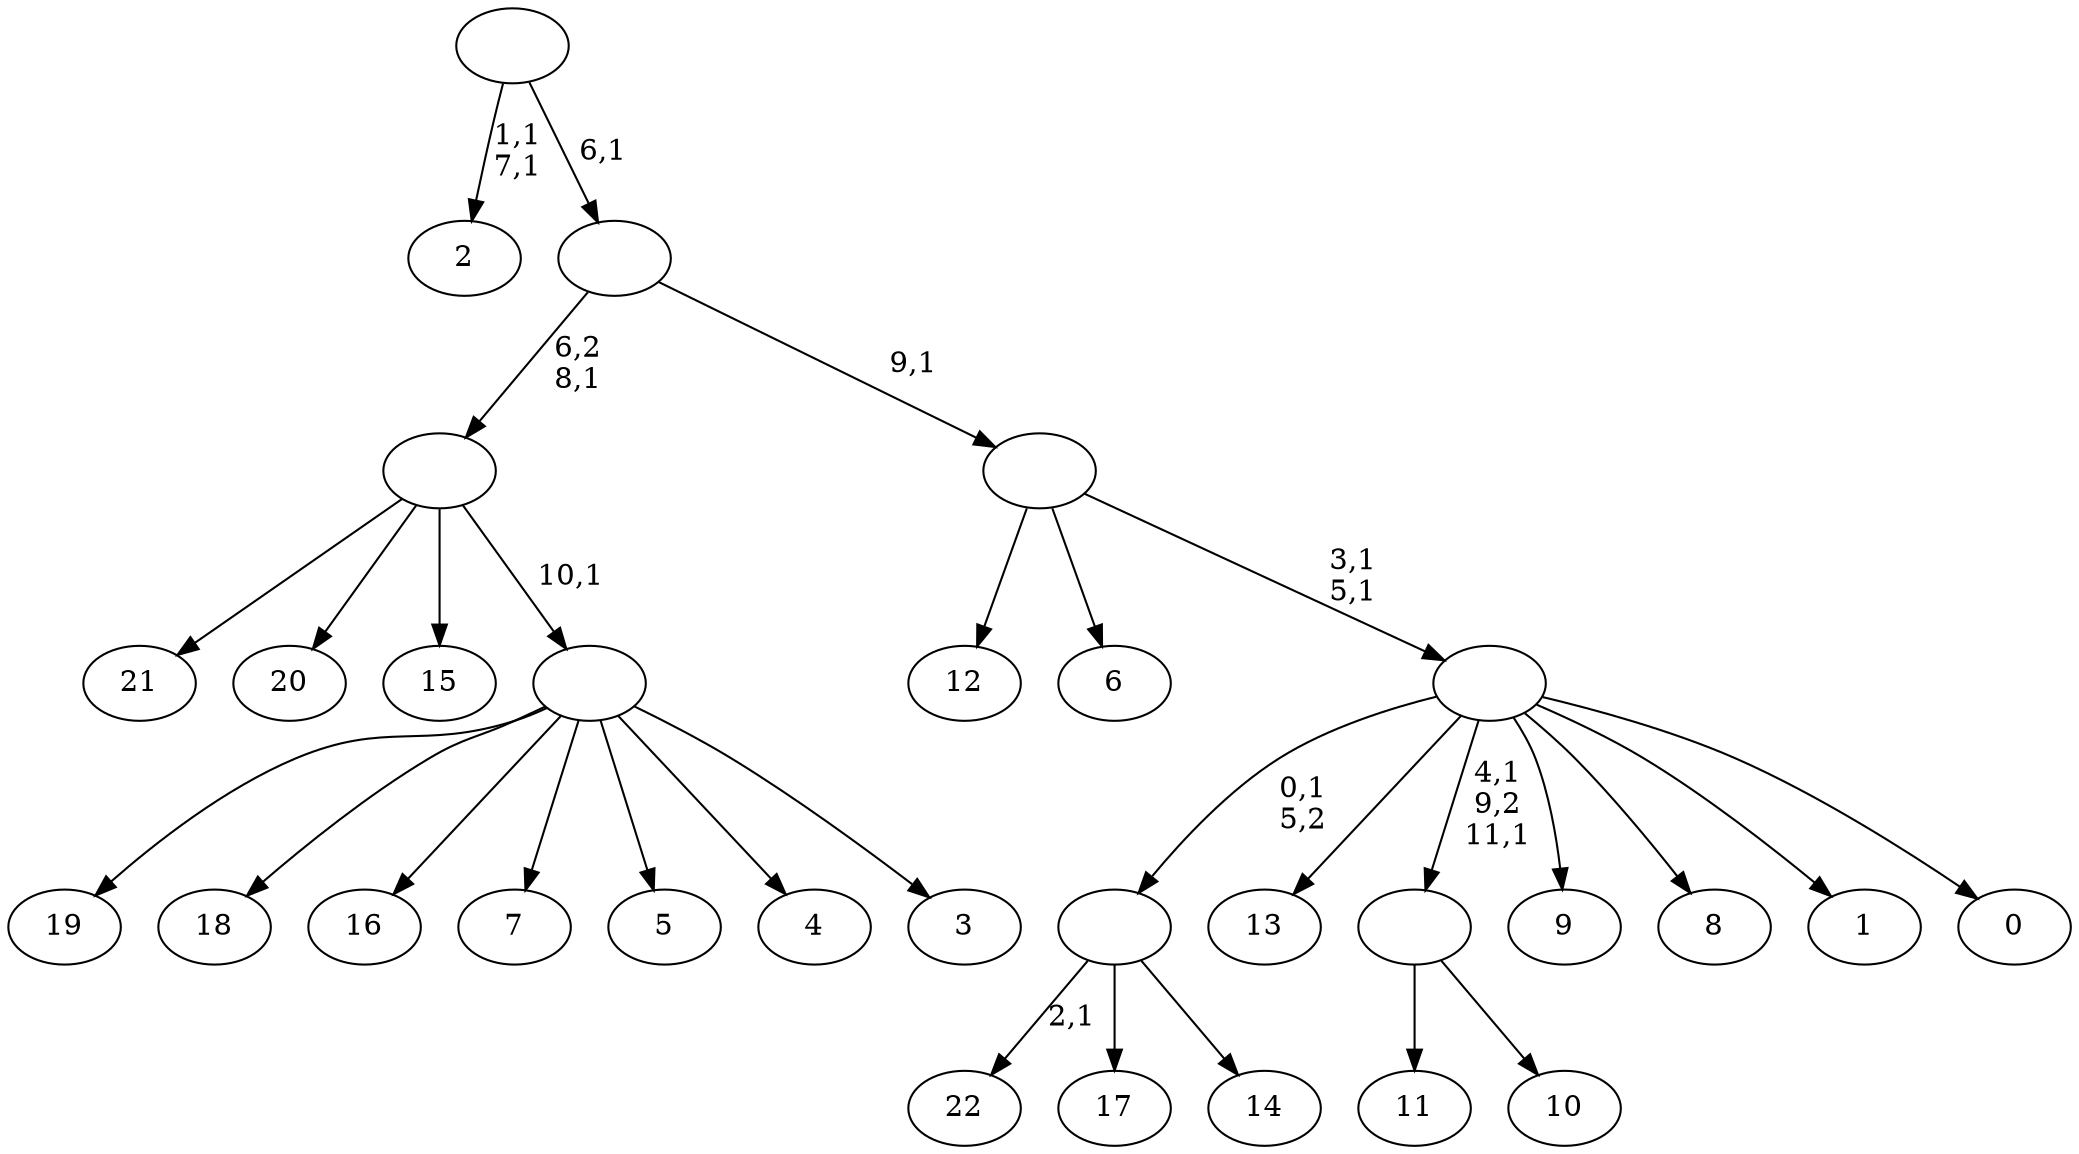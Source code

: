 digraph T {
	35 [label="22"]
	33 [label="21"]
	32 [label="20"]
	31 [label="19"]
	30 [label="18"]
	29 [label="17"]
	28 [label="16"]
	27 [label="15"]
	26 [label="14"]
	25 [label=""]
	24 [label="13"]
	23 [label="12"]
	22 [label="11"]
	21 [label="10"]
	20 [label=""]
	18 [label="9"]
	17 [label="8"]
	16 [label="7"]
	15 [label="6"]
	14 [label="5"]
	13 [label="4"]
	12 [label="3"]
	11 [label=""]
	10 [label=""]
	9 [label="2"]
	6 [label="1"]
	5 [label="0"]
	4 [label=""]
	2 [label=""]
	1 [label=""]
	0 [label=""]
	25 -> 35 [label="2,1"]
	25 -> 29 [label=""]
	25 -> 26 [label=""]
	20 -> 22 [label=""]
	20 -> 21 [label=""]
	11 -> 31 [label=""]
	11 -> 30 [label=""]
	11 -> 28 [label=""]
	11 -> 16 [label=""]
	11 -> 14 [label=""]
	11 -> 13 [label=""]
	11 -> 12 [label=""]
	10 -> 33 [label=""]
	10 -> 32 [label=""]
	10 -> 27 [label=""]
	10 -> 11 [label="10,1"]
	4 -> 20 [label="4,1\n9,2\n11,1"]
	4 -> 25 [label="0,1\n5,2"]
	4 -> 24 [label=""]
	4 -> 18 [label=""]
	4 -> 17 [label=""]
	4 -> 6 [label=""]
	4 -> 5 [label=""]
	2 -> 4 [label="3,1\n5,1"]
	2 -> 23 [label=""]
	2 -> 15 [label=""]
	1 -> 10 [label="6,2\n8,1"]
	1 -> 2 [label="9,1"]
	0 -> 9 [label="1,1\n7,1"]
	0 -> 1 [label="6,1"]
}
